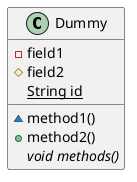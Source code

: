 @startuml

/' skinparam classAttributeIconSize 0 '/
class Dummy {
 -field1
 #field2
 ~method1()
 +method2()
  {static} String id
  {abstract} void methods() 
}

@enduml
